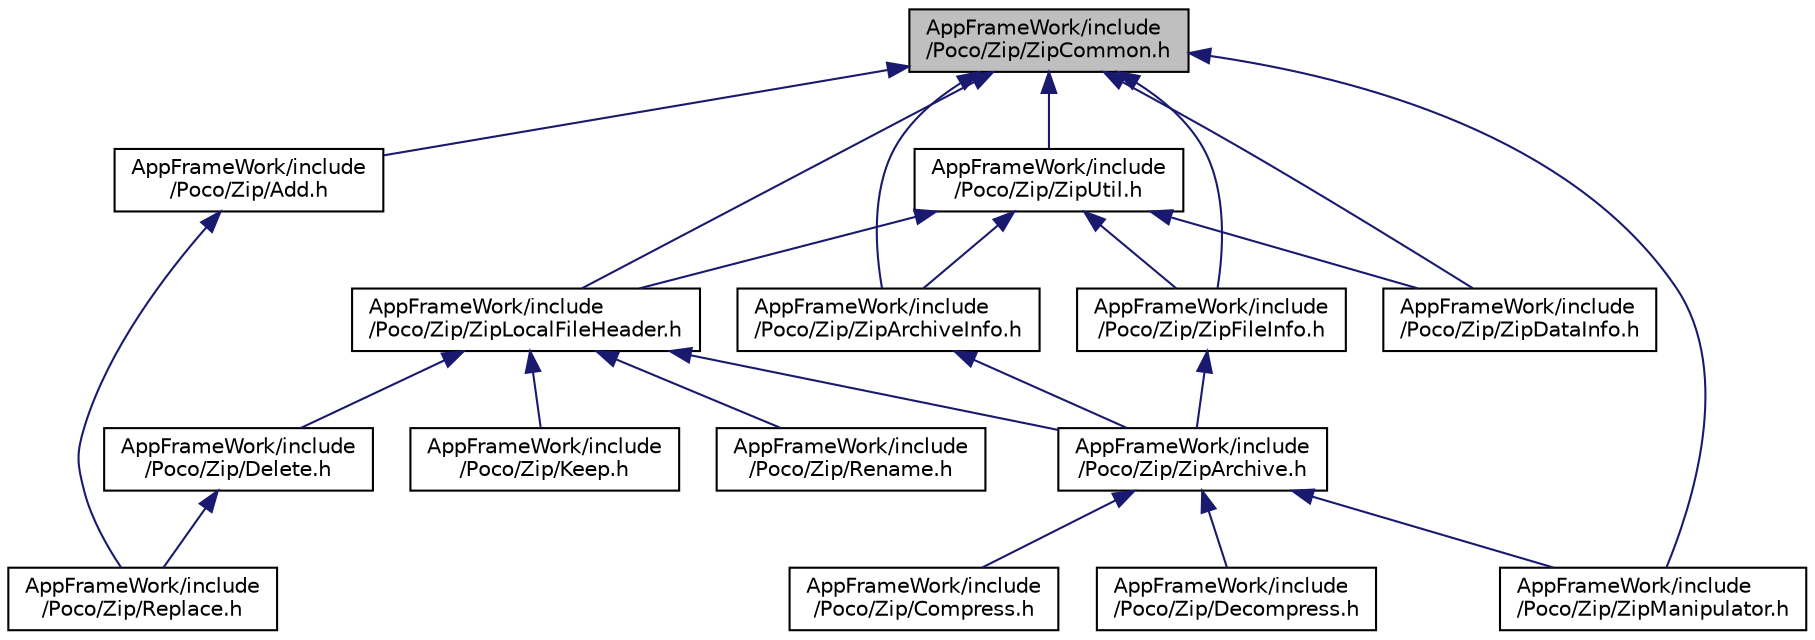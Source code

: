 digraph "AppFrameWork/include/Poco/Zip/ZipCommon.h"
{
 // LATEX_PDF_SIZE
  edge [fontname="Helvetica",fontsize="10",labelfontname="Helvetica",labelfontsize="10"];
  node [fontname="Helvetica",fontsize="10",shape=record];
  Node1 [label="AppFrameWork/include\l/Poco/Zip/ZipCommon.h",height=0.2,width=0.4,color="black", fillcolor="grey75", style="filled", fontcolor="black",tooltip=" "];
  Node1 -> Node2 [dir="back",color="midnightblue",fontsize="10",style="solid"];
  Node2 [label="AppFrameWork/include\l/Poco/Zip/Add.h",height=0.2,width=0.4,color="black", fillcolor="white", style="filled",URL="$Add_8h.html",tooltip=" "];
  Node2 -> Node3 [dir="back",color="midnightblue",fontsize="10",style="solid"];
  Node3 [label="AppFrameWork/include\l/Poco/Zip/Replace.h",height=0.2,width=0.4,color="black", fillcolor="white", style="filled",URL="$Replace_8h.html",tooltip=" "];
  Node1 -> Node4 [dir="back",color="midnightblue",fontsize="10",style="solid"];
  Node4 [label="AppFrameWork/include\l/Poco/Zip/ZipArchiveInfo.h",height=0.2,width=0.4,color="black", fillcolor="white", style="filled",URL="$ZipArchiveInfo_8h.html",tooltip=" "];
  Node4 -> Node5 [dir="back",color="midnightblue",fontsize="10",style="solid"];
  Node5 [label="AppFrameWork/include\l/Poco/Zip/ZipArchive.h",height=0.2,width=0.4,color="black", fillcolor="white", style="filled",URL="$ZipArchive_8h.html",tooltip=" "];
  Node5 -> Node6 [dir="back",color="midnightblue",fontsize="10",style="solid"];
  Node6 [label="AppFrameWork/include\l/Poco/Zip/Compress.h",height=0.2,width=0.4,color="black", fillcolor="white", style="filled",URL="$Compress_8h.html",tooltip=" "];
  Node5 -> Node7 [dir="back",color="midnightblue",fontsize="10",style="solid"];
  Node7 [label="AppFrameWork/include\l/Poco/Zip/Decompress.h",height=0.2,width=0.4,color="black", fillcolor="white", style="filled",URL="$Decompress_8h.html",tooltip=" "];
  Node5 -> Node8 [dir="back",color="midnightblue",fontsize="10",style="solid"];
  Node8 [label="AppFrameWork/include\l/Poco/Zip/ZipManipulator.h",height=0.2,width=0.4,color="black", fillcolor="white", style="filled",URL="$ZipManipulator_8h.html",tooltip=" "];
  Node1 -> Node9 [dir="back",color="midnightblue",fontsize="10",style="solid"];
  Node9 [label="AppFrameWork/include\l/Poco/Zip/ZipDataInfo.h",height=0.2,width=0.4,color="black", fillcolor="white", style="filled",URL="$ZipDataInfo_8h.html",tooltip=" "];
  Node1 -> Node10 [dir="back",color="midnightblue",fontsize="10",style="solid"];
  Node10 [label="AppFrameWork/include\l/Poco/Zip/ZipFileInfo.h",height=0.2,width=0.4,color="black", fillcolor="white", style="filled",URL="$ZipFileInfo_8h.html",tooltip=" "];
  Node10 -> Node5 [dir="back",color="midnightblue",fontsize="10",style="solid"];
  Node1 -> Node11 [dir="back",color="midnightblue",fontsize="10",style="solid"];
  Node11 [label="AppFrameWork/include\l/Poco/Zip/ZipLocalFileHeader.h",height=0.2,width=0.4,color="black", fillcolor="white", style="filled",URL="$ZipLocalFileHeader_8h.html",tooltip=" "];
  Node11 -> Node12 [dir="back",color="midnightblue",fontsize="10",style="solid"];
  Node12 [label="AppFrameWork/include\l/Poco/Zip/Delete.h",height=0.2,width=0.4,color="black", fillcolor="white", style="filled",URL="$Delete_8h.html",tooltip=" "];
  Node12 -> Node3 [dir="back",color="midnightblue",fontsize="10",style="solid"];
  Node11 -> Node13 [dir="back",color="midnightblue",fontsize="10",style="solid"];
  Node13 [label="AppFrameWork/include\l/Poco/Zip/Keep.h",height=0.2,width=0.4,color="black", fillcolor="white", style="filled",URL="$Keep_8h.html",tooltip=" "];
  Node11 -> Node14 [dir="back",color="midnightblue",fontsize="10",style="solid"];
  Node14 [label="AppFrameWork/include\l/Poco/Zip/Rename.h",height=0.2,width=0.4,color="black", fillcolor="white", style="filled",URL="$Rename_8h.html",tooltip=" "];
  Node11 -> Node5 [dir="back",color="midnightblue",fontsize="10",style="solid"];
  Node1 -> Node8 [dir="back",color="midnightblue",fontsize="10",style="solid"];
  Node1 -> Node15 [dir="back",color="midnightblue",fontsize="10",style="solid"];
  Node15 [label="AppFrameWork/include\l/Poco/Zip/ZipUtil.h",height=0.2,width=0.4,color="black", fillcolor="white", style="filled",URL="$ZipUtil_8h.html",tooltip=" "];
  Node15 -> Node4 [dir="back",color="midnightblue",fontsize="10",style="solid"];
  Node15 -> Node9 [dir="back",color="midnightblue",fontsize="10",style="solid"];
  Node15 -> Node10 [dir="back",color="midnightblue",fontsize="10",style="solid"];
  Node15 -> Node11 [dir="back",color="midnightblue",fontsize="10",style="solid"];
}
